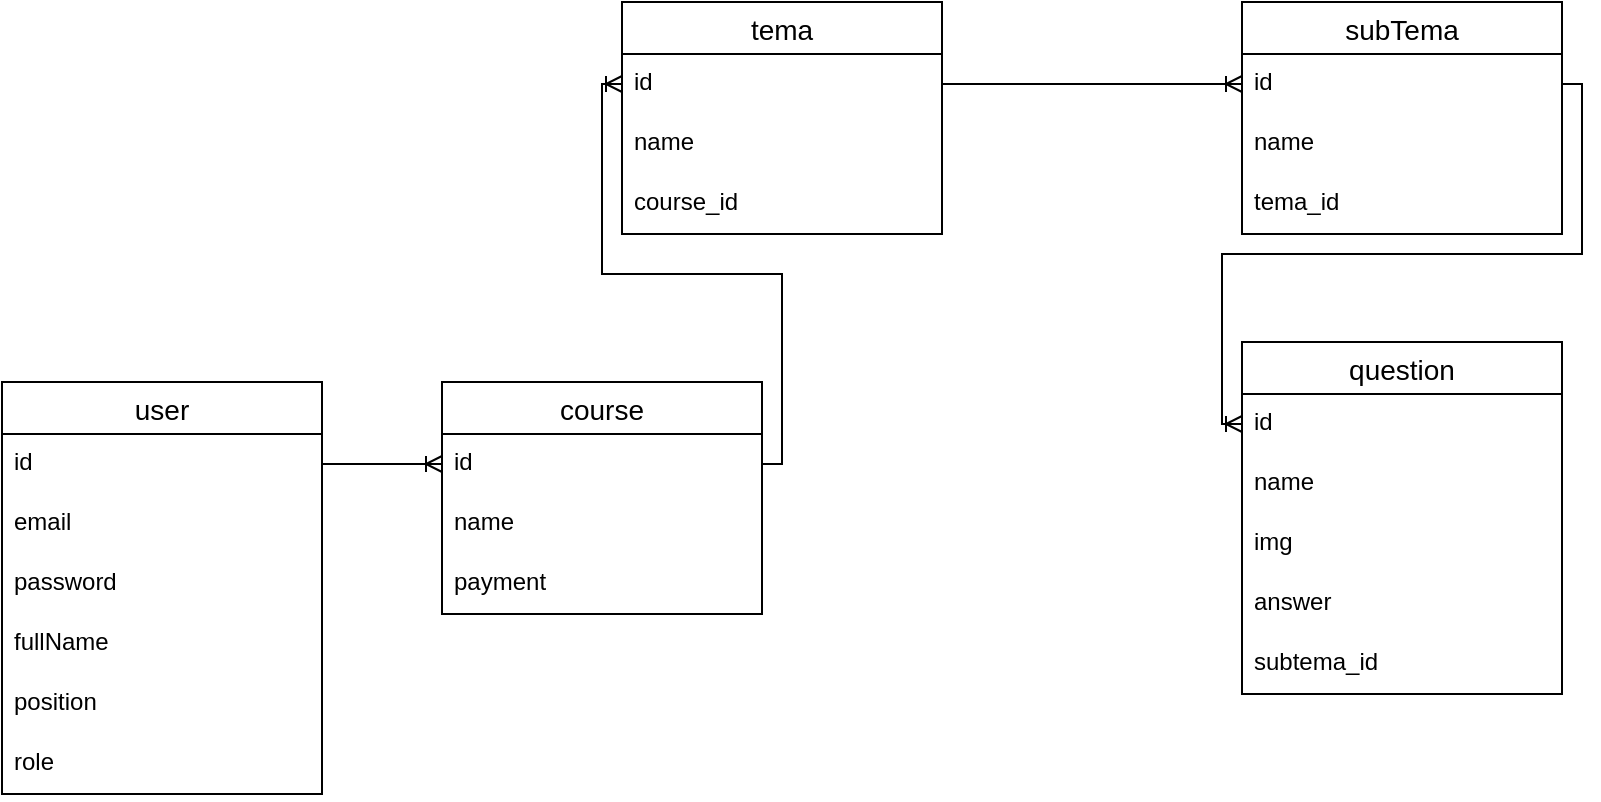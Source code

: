 <mxfile version="21.1.2" type="device">
  <diagram name="Page-1" id="SotX0UPOwJT-HRl26_RG">
    <mxGraphModel dx="1036" dy="606" grid="1" gridSize="10" guides="1" tooltips="1" connect="1" arrows="1" fold="1" page="1" pageScale="1" pageWidth="827" pageHeight="1169" math="0" shadow="0">
      <root>
        <mxCell id="0" />
        <mxCell id="1" parent="0" />
        <mxCell id="RGGOCNNy54nEpcXUe8pG-5" value="user" style="swimlane;fontStyle=0;childLayout=stackLayout;horizontal=1;startSize=26;horizontalStack=0;resizeParent=1;resizeParentMax=0;resizeLast=0;collapsible=1;marginBottom=0;align=center;fontSize=14;" vertex="1" parent="1">
          <mxGeometry x="10" y="220" width="160" height="206" as="geometry" />
        </mxCell>
        <mxCell id="RGGOCNNy54nEpcXUe8pG-6" value="id" style="text;strokeColor=none;fillColor=none;spacingLeft=4;spacingRight=4;overflow=hidden;rotatable=0;points=[[0,0.5],[1,0.5]];portConstraint=eastwest;fontSize=12;whiteSpace=wrap;html=1;" vertex="1" parent="RGGOCNNy54nEpcXUe8pG-5">
          <mxGeometry y="26" width="160" height="30" as="geometry" />
        </mxCell>
        <mxCell id="RGGOCNNy54nEpcXUe8pG-7" value="email" style="text;strokeColor=none;fillColor=none;spacingLeft=4;spacingRight=4;overflow=hidden;rotatable=0;points=[[0,0.5],[1,0.5]];portConstraint=eastwest;fontSize=12;whiteSpace=wrap;html=1;" vertex="1" parent="RGGOCNNy54nEpcXUe8pG-5">
          <mxGeometry y="56" width="160" height="30" as="geometry" />
        </mxCell>
        <mxCell id="RGGOCNNy54nEpcXUe8pG-8" value="password" style="text;strokeColor=none;fillColor=none;spacingLeft=4;spacingRight=4;overflow=hidden;rotatable=0;points=[[0,0.5],[1,0.5]];portConstraint=eastwest;fontSize=12;whiteSpace=wrap;html=1;" vertex="1" parent="RGGOCNNy54nEpcXUe8pG-5">
          <mxGeometry y="86" width="160" height="30" as="geometry" />
        </mxCell>
        <mxCell id="RGGOCNNy54nEpcXUe8pG-10" value="fullName" style="text;strokeColor=none;fillColor=none;spacingLeft=4;spacingRight=4;overflow=hidden;rotatable=0;points=[[0,0.5],[1,0.5]];portConstraint=eastwest;fontSize=12;whiteSpace=wrap;html=1;" vertex="1" parent="RGGOCNNy54nEpcXUe8pG-5">
          <mxGeometry y="116" width="160" height="30" as="geometry" />
        </mxCell>
        <mxCell id="RGGOCNNy54nEpcXUe8pG-31" value="position" style="text;strokeColor=none;fillColor=none;spacingLeft=4;spacingRight=4;overflow=hidden;rotatable=0;points=[[0,0.5],[1,0.5]];portConstraint=eastwest;fontSize=12;whiteSpace=wrap;html=1;" vertex="1" parent="RGGOCNNy54nEpcXUe8pG-5">
          <mxGeometry y="146" width="160" height="30" as="geometry" />
        </mxCell>
        <mxCell id="RGGOCNNy54nEpcXUe8pG-9" value="role" style="text;strokeColor=none;fillColor=none;spacingLeft=4;spacingRight=4;overflow=hidden;rotatable=0;points=[[0,0.5],[1,0.5]];portConstraint=eastwest;fontSize=12;whiteSpace=wrap;html=1;" vertex="1" parent="RGGOCNNy54nEpcXUe8pG-5">
          <mxGeometry y="176" width="160" height="30" as="geometry" />
        </mxCell>
        <mxCell id="RGGOCNNy54nEpcXUe8pG-11" value="course" style="swimlane;fontStyle=0;childLayout=stackLayout;horizontal=1;startSize=26;horizontalStack=0;resizeParent=1;resizeParentMax=0;resizeLast=0;collapsible=1;marginBottom=0;align=center;fontSize=14;" vertex="1" parent="1">
          <mxGeometry x="230" y="220" width="160" height="116" as="geometry" />
        </mxCell>
        <mxCell id="RGGOCNNy54nEpcXUe8pG-12" value="id" style="text;strokeColor=none;fillColor=none;spacingLeft=4;spacingRight=4;overflow=hidden;rotatable=0;points=[[0,0.5],[1,0.5]];portConstraint=eastwest;fontSize=12;whiteSpace=wrap;html=1;" vertex="1" parent="RGGOCNNy54nEpcXUe8pG-11">
          <mxGeometry y="26" width="160" height="30" as="geometry" />
        </mxCell>
        <mxCell id="RGGOCNNy54nEpcXUe8pG-15" value="name" style="text;strokeColor=none;fillColor=none;spacingLeft=4;spacingRight=4;overflow=hidden;rotatable=0;points=[[0,0.5],[1,0.5]];portConstraint=eastwest;fontSize=12;whiteSpace=wrap;html=1;" vertex="1" parent="RGGOCNNy54nEpcXUe8pG-11">
          <mxGeometry y="56" width="160" height="30" as="geometry" />
        </mxCell>
        <mxCell id="RGGOCNNy54nEpcXUe8pG-13" value="payment" style="text;strokeColor=none;fillColor=none;spacingLeft=4;spacingRight=4;overflow=hidden;rotatable=0;points=[[0,0.5],[1,0.5]];portConstraint=eastwest;fontSize=12;whiteSpace=wrap;html=1;" vertex="1" parent="RGGOCNNy54nEpcXUe8pG-11">
          <mxGeometry y="86" width="160" height="30" as="geometry" />
        </mxCell>
        <mxCell id="RGGOCNNy54nEpcXUe8pG-17" value="tema" style="swimlane;fontStyle=0;childLayout=stackLayout;horizontal=1;startSize=26;horizontalStack=0;resizeParent=1;resizeParentMax=0;resizeLast=0;collapsible=1;marginBottom=0;align=center;fontSize=14;" vertex="1" parent="1">
          <mxGeometry x="320" y="30" width="160" height="116" as="geometry" />
        </mxCell>
        <mxCell id="RGGOCNNy54nEpcXUe8pG-18" value="id" style="text;strokeColor=none;fillColor=none;spacingLeft=4;spacingRight=4;overflow=hidden;rotatable=0;points=[[0,0.5],[1,0.5]];portConstraint=eastwest;fontSize=12;whiteSpace=wrap;html=1;" vertex="1" parent="RGGOCNNy54nEpcXUe8pG-17">
          <mxGeometry y="26" width="160" height="30" as="geometry" />
        </mxCell>
        <mxCell id="RGGOCNNy54nEpcXUe8pG-19" value="name" style="text;strokeColor=none;fillColor=none;spacingLeft=4;spacingRight=4;overflow=hidden;rotatable=0;points=[[0,0.5],[1,0.5]];portConstraint=eastwest;fontSize=12;whiteSpace=wrap;html=1;" vertex="1" parent="RGGOCNNy54nEpcXUe8pG-17">
          <mxGeometry y="56" width="160" height="30" as="geometry" />
        </mxCell>
        <mxCell id="RGGOCNNy54nEpcXUe8pG-20" value="course_id" style="text;strokeColor=none;fillColor=none;spacingLeft=4;spacingRight=4;overflow=hidden;rotatable=0;points=[[0,0.5],[1,0.5]];portConstraint=eastwest;fontSize=12;whiteSpace=wrap;html=1;" vertex="1" parent="RGGOCNNy54nEpcXUe8pG-17">
          <mxGeometry y="86" width="160" height="30" as="geometry" />
        </mxCell>
        <mxCell id="RGGOCNNy54nEpcXUe8pG-21" value="subTema" style="swimlane;fontStyle=0;childLayout=stackLayout;horizontal=1;startSize=26;horizontalStack=0;resizeParent=1;resizeParentMax=0;resizeLast=0;collapsible=1;marginBottom=0;align=center;fontSize=14;" vertex="1" parent="1">
          <mxGeometry x="630" y="30" width="160" height="116" as="geometry" />
        </mxCell>
        <mxCell id="RGGOCNNy54nEpcXUe8pG-22" value="id" style="text;strokeColor=none;fillColor=none;spacingLeft=4;spacingRight=4;overflow=hidden;rotatable=0;points=[[0,0.5],[1,0.5]];portConstraint=eastwest;fontSize=12;whiteSpace=wrap;html=1;" vertex="1" parent="RGGOCNNy54nEpcXUe8pG-21">
          <mxGeometry y="26" width="160" height="30" as="geometry" />
        </mxCell>
        <mxCell id="RGGOCNNy54nEpcXUe8pG-23" value="name" style="text;strokeColor=none;fillColor=none;spacingLeft=4;spacingRight=4;overflow=hidden;rotatable=0;points=[[0,0.5],[1,0.5]];portConstraint=eastwest;fontSize=12;whiteSpace=wrap;html=1;" vertex="1" parent="RGGOCNNy54nEpcXUe8pG-21">
          <mxGeometry y="56" width="160" height="30" as="geometry" />
        </mxCell>
        <mxCell id="RGGOCNNy54nEpcXUe8pG-24" value="tema_id" style="text;strokeColor=none;fillColor=none;spacingLeft=4;spacingRight=4;overflow=hidden;rotatable=0;points=[[0,0.5],[1,0.5]];portConstraint=eastwest;fontSize=12;whiteSpace=wrap;html=1;" vertex="1" parent="RGGOCNNy54nEpcXUe8pG-21">
          <mxGeometry y="86" width="160" height="30" as="geometry" />
        </mxCell>
        <mxCell id="RGGOCNNy54nEpcXUe8pG-26" value="question" style="swimlane;fontStyle=0;childLayout=stackLayout;horizontal=1;startSize=26;horizontalStack=0;resizeParent=1;resizeParentMax=0;resizeLast=0;collapsible=1;marginBottom=0;align=center;fontSize=14;" vertex="1" parent="1">
          <mxGeometry x="630" y="200" width="160" height="176" as="geometry" />
        </mxCell>
        <mxCell id="RGGOCNNy54nEpcXUe8pG-27" value="id" style="text;strokeColor=none;fillColor=none;spacingLeft=4;spacingRight=4;overflow=hidden;rotatable=0;points=[[0,0.5],[1,0.5]];portConstraint=eastwest;fontSize=12;whiteSpace=wrap;html=1;" vertex="1" parent="RGGOCNNy54nEpcXUe8pG-26">
          <mxGeometry y="26" width="160" height="30" as="geometry" />
        </mxCell>
        <mxCell id="RGGOCNNy54nEpcXUe8pG-28" value="name" style="text;strokeColor=none;fillColor=none;spacingLeft=4;spacingRight=4;overflow=hidden;rotatable=0;points=[[0,0.5],[1,0.5]];portConstraint=eastwest;fontSize=12;whiteSpace=wrap;html=1;" vertex="1" parent="RGGOCNNy54nEpcXUe8pG-26">
          <mxGeometry y="56" width="160" height="30" as="geometry" />
        </mxCell>
        <mxCell id="RGGOCNNy54nEpcXUe8pG-37" value="img" style="text;strokeColor=none;fillColor=none;spacingLeft=4;spacingRight=4;overflow=hidden;rotatable=0;points=[[0,0.5],[1,0.5]];portConstraint=eastwest;fontSize=12;whiteSpace=wrap;html=1;" vertex="1" parent="RGGOCNNy54nEpcXUe8pG-26">
          <mxGeometry y="86" width="160" height="30" as="geometry" />
        </mxCell>
        <mxCell id="RGGOCNNy54nEpcXUe8pG-29" value="answer" style="text;strokeColor=none;fillColor=none;spacingLeft=4;spacingRight=4;overflow=hidden;rotatable=0;points=[[0,0.5],[1,0.5]];portConstraint=eastwest;fontSize=12;whiteSpace=wrap;html=1;" vertex="1" parent="RGGOCNNy54nEpcXUe8pG-26">
          <mxGeometry y="116" width="160" height="30" as="geometry" />
        </mxCell>
        <mxCell id="RGGOCNNy54nEpcXUe8pG-30" value="subtema_id" style="text;strokeColor=none;fillColor=none;spacingLeft=4;spacingRight=4;overflow=hidden;rotatable=0;points=[[0,0.5],[1,0.5]];portConstraint=eastwest;fontSize=12;whiteSpace=wrap;html=1;" vertex="1" parent="RGGOCNNy54nEpcXUe8pG-26">
          <mxGeometry y="146" width="160" height="30" as="geometry" />
        </mxCell>
        <mxCell id="RGGOCNNy54nEpcXUe8pG-32" value="" style="edgeStyle=entityRelationEdgeStyle;fontSize=12;html=1;endArrow=ERoneToMany;rounded=0;entryX=0;entryY=0.5;entryDx=0;entryDy=0;exitX=1;exitY=0.5;exitDx=0;exitDy=0;" edge="1" parent="1" source="RGGOCNNy54nEpcXUe8pG-6" target="RGGOCNNy54nEpcXUe8pG-12">
          <mxGeometry width="100" height="100" relative="1" as="geometry">
            <mxPoint x="160" y="370" as="sourcePoint" />
            <mxPoint x="260" y="270" as="targetPoint" />
          </mxGeometry>
        </mxCell>
        <mxCell id="RGGOCNNy54nEpcXUe8pG-33" value="" style="edgeStyle=orthogonalEdgeStyle;fontSize=12;html=1;endArrow=ERoneToMany;rounded=0;exitX=1;exitY=0.5;exitDx=0;exitDy=0;entryX=0;entryY=0.5;entryDx=0;entryDy=0;" edge="1" parent="1" source="RGGOCNNy54nEpcXUe8pG-12" target="RGGOCNNy54nEpcXUe8pG-18">
          <mxGeometry width="100" height="100" relative="1" as="geometry">
            <mxPoint x="414" y="276" as="sourcePoint" />
            <mxPoint x="330" y="50" as="targetPoint" />
          </mxGeometry>
        </mxCell>
        <mxCell id="RGGOCNNy54nEpcXUe8pG-34" value="" style="edgeStyle=entityRelationEdgeStyle;fontSize=12;html=1;endArrow=ERoneToMany;rounded=0;entryX=0;entryY=0.5;entryDx=0;entryDy=0;" edge="1" parent="1" source="RGGOCNNy54nEpcXUe8pG-18" target="RGGOCNNy54nEpcXUe8pG-22">
          <mxGeometry width="100" height="100" relative="1" as="geometry">
            <mxPoint x="154.579" y="191" as="sourcePoint" />
            <mxPoint x="192.579" y="81" as="targetPoint" />
          </mxGeometry>
        </mxCell>
        <mxCell id="RGGOCNNy54nEpcXUe8pG-35" value="" style="edgeStyle=orthogonalEdgeStyle;fontSize=12;html=1;endArrow=ERoneToMany;rounded=0;exitX=1;exitY=0.5;exitDx=0;exitDy=0;entryX=0;entryY=0.5;entryDx=0;entryDy=0;" edge="1" parent="1" source="RGGOCNNy54nEpcXUe8pG-22" target="RGGOCNNy54nEpcXUe8pG-27">
          <mxGeometry width="100" height="100" relative="1" as="geometry">
            <mxPoint x="500" y="250" as="sourcePoint" />
            <mxPoint x="600" y="150" as="targetPoint" />
          </mxGeometry>
        </mxCell>
      </root>
    </mxGraphModel>
  </diagram>
</mxfile>
